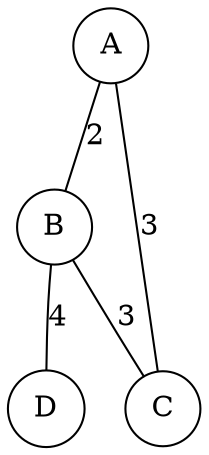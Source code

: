 graph prueba {
	node [shape=circle]
	A
	B
	C
	D
	A -- B [label=2]
	A -- C [label=3]
	B -- C [label=3]
	B -- D [label=4]
}
